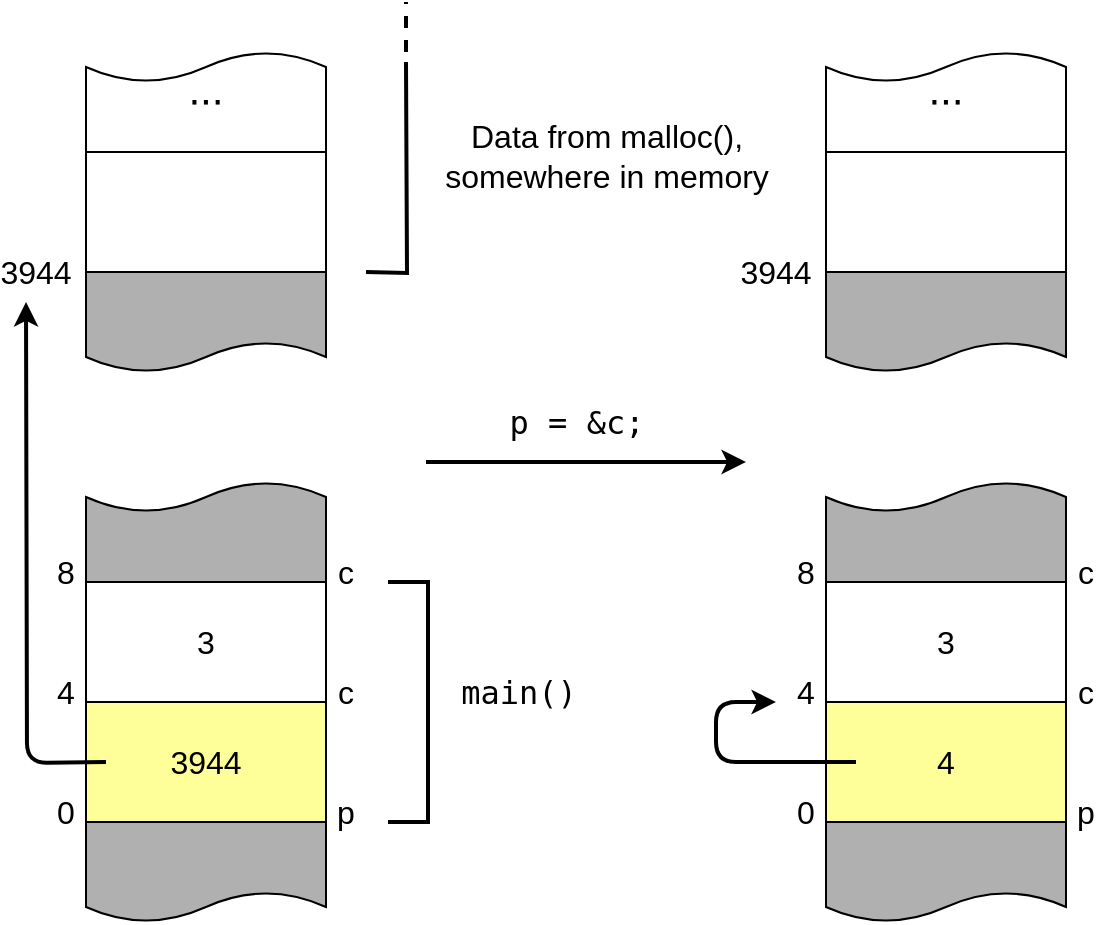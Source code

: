 <mxfile version="12.9.2" type="device"><diagram id="3T6XXa4KqIWcqoQXKcZj" name="Page-1"><mxGraphModel dx="1296" dy="665" grid="1" gridSize="10" guides="1" tooltips="1" connect="1" arrows="1" fold="1" page="1" pageScale="1" pageWidth="850" pageHeight="1100" math="0" shadow="0"><root><mxCell id="0"/><mxCell id="1" parent="0"/><mxCell id="Z8ysf3RP-tLpuXfRaKUo-2" value="..." style="shape=document;whiteSpace=wrap;html=1;boundedLbl=1;rotation=-180;fontSize=21;" parent="1" vertex="1"><mxGeometry x="110" y="35" width="120" height="50" as="geometry"/></mxCell><mxCell id="Z8ysf3RP-tLpuXfRaKUo-3" value="" style="shape=document;whiteSpace=wrap;html=1;boundedLbl=1;rotation=0;fillColor=#B0B0B0;" parent="1" vertex="1"><mxGeometry x="110" y="420" width="120" height="50" as="geometry"/></mxCell><mxCell id="Z8ysf3RP-tLpuXfRaKUo-4" value="3944" style="rounded=0;whiteSpace=wrap;html=1;fontSize=16;fillColor=#FFFF99;" parent="1" vertex="1"><mxGeometry x="110" y="360" width="120" height="60" as="geometry"/></mxCell><mxCell id="Z8ysf3RP-tLpuXfRaKUo-5" value="3" style="rounded=0;whiteSpace=wrap;html=1;fontSize=16;" parent="1" vertex="1"><mxGeometry x="110" y="300" width="120" height="60" as="geometry"/></mxCell><mxCell id="Z8ysf3RP-tLpuXfRaKUo-7" value="" style="rounded=0;whiteSpace=wrap;html=1;fontSize=16;" parent="1" vertex="1"><mxGeometry x="110" y="85" width="120" height="60" as="geometry"/></mxCell><mxCell id="Z8ysf3RP-tLpuXfRaKUo-9" value="0" style="text;html=1;strokeColor=none;fillColor=none;align=center;verticalAlign=middle;whiteSpace=wrap;rounded=0;fontSize=16;" parent="1" vertex="1"><mxGeometry x="90" y="400" width="20" height="30" as="geometry"/></mxCell><mxCell id="Z8ysf3RP-tLpuXfRaKUo-10" value="4" style="text;html=1;strokeColor=none;fillColor=none;align=center;verticalAlign=middle;whiteSpace=wrap;rounded=0;fontSize=16;" parent="1" vertex="1"><mxGeometry x="90" y="340" width="20" height="30" as="geometry"/></mxCell><mxCell id="Z8ysf3RP-tLpuXfRaKUo-11" value="8" style="text;html=1;strokeColor=none;fillColor=none;align=center;verticalAlign=middle;whiteSpace=wrap;rounded=0;fontSize=16;" parent="1" vertex="1"><mxGeometry x="90" y="280" width="20" height="30" as="geometry"/></mxCell><mxCell id="Z8ysf3RP-tLpuXfRaKUo-12" value="3944" style="text;html=1;strokeColor=none;fillColor=none;align=center;verticalAlign=middle;whiteSpace=wrap;rounded=0;fontSize=16;" parent="1" vertex="1"><mxGeometry x="70" y="130" width="30" height="30" as="geometry"/></mxCell><mxCell id="WdGrn8KU4RR0bOzMLmEx-2" value="p" style="text;html=1;strokeColor=none;fillColor=none;align=center;verticalAlign=middle;whiteSpace=wrap;rounded=0;fontSize=16;" vertex="1" parent="1"><mxGeometry x="230" y="400" width="20" height="30" as="geometry"/></mxCell><mxCell id="WdGrn8KU4RR0bOzMLmEx-3" value="c" style="text;html=1;strokeColor=none;fillColor=none;align=center;verticalAlign=middle;whiteSpace=wrap;rounded=0;fontSize=16;" vertex="1" parent="1"><mxGeometry x="230" y="340" width="20" height="30" as="geometry"/></mxCell><mxCell id="WdGrn8KU4RR0bOzMLmEx-4" value="c" style="text;html=1;strokeColor=none;fillColor=none;align=center;verticalAlign=middle;whiteSpace=wrap;rounded=0;fontSize=16;" vertex="1" parent="1"><mxGeometry x="230" y="280" width="20" height="30" as="geometry"/></mxCell><mxCell id="WdGrn8KU4RR0bOzMLmEx-46" value="" style="shape=document;whiteSpace=wrap;html=1;boundedLbl=1;rotation=0;fillColor=#B0B0B0;" vertex="1" parent="1"><mxGeometry x="110" y="145" width="120" height="50" as="geometry"/></mxCell><mxCell id="WdGrn8KU4RR0bOzMLmEx-47" value="" style="shape=document;whiteSpace=wrap;html=1;boundedLbl=1;rotation=-180;fillColor=#B0B0B0;" vertex="1" parent="1"><mxGeometry x="110" y="250" width="120" height="50" as="geometry"/></mxCell><mxCell id="WdGrn8KU4RR0bOzMLmEx-49" value="..." style="shape=document;whiteSpace=wrap;html=1;boundedLbl=1;rotation=-180;fontSize=21;" vertex="1" parent="1"><mxGeometry x="480" y="35" width="120" height="50" as="geometry"/></mxCell><mxCell id="WdGrn8KU4RR0bOzMLmEx-50" value="" style="shape=document;whiteSpace=wrap;html=1;boundedLbl=1;rotation=0;fillColor=#B0B0B0;" vertex="1" parent="1"><mxGeometry x="480" y="420" width="120" height="50" as="geometry"/></mxCell><mxCell id="WdGrn8KU4RR0bOzMLmEx-51" value="4" style="rounded=0;whiteSpace=wrap;html=1;fontSize=16;fillColor=#FFFF99;" vertex="1" parent="1"><mxGeometry x="480" y="360" width="120" height="60" as="geometry"/></mxCell><mxCell id="WdGrn8KU4RR0bOzMLmEx-52" value="3" style="rounded=0;whiteSpace=wrap;html=1;fontSize=16;" vertex="1" parent="1"><mxGeometry x="480" y="300" width="120" height="60" as="geometry"/></mxCell><mxCell id="WdGrn8KU4RR0bOzMLmEx-53" value="" style="rounded=0;whiteSpace=wrap;html=1;fontSize=16;" vertex="1" parent="1"><mxGeometry x="480" y="85" width="120" height="60" as="geometry"/></mxCell><mxCell id="WdGrn8KU4RR0bOzMLmEx-54" value="0" style="text;html=1;strokeColor=none;fillColor=none;align=center;verticalAlign=middle;whiteSpace=wrap;rounded=0;fontSize=16;" vertex="1" parent="1"><mxGeometry x="460" y="400" width="20" height="30" as="geometry"/></mxCell><mxCell id="WdGrn8KU4RR0bOzMLmEx-55" value="4" style="text;html=1;strokeColor=none;fillColor=none;align=center;verticalAlign=middle;whiteSpace=wrap;rounded=0;fontSize=16;" vertex="1" parent="1"><mxGeometry x="460" y="340" width="20" height="30" as="geometry"/></mxCell><mxCell id="WdGrn8KU4RR0bOzMLmEx-56" value="8" style="text;html=1;strokeColor=none;fillColor=none;align=center;verticalAlign=middle;whiteSpace=wrap;rounded=0;fontSize=16;" vertex="1" parent="1"><mxGeometry x="460" y="280" width="20" height="30" as="geometry"/></mxCell><mxCell id="WdGrn8KU4RR0bOzMLmEx-57" value="3944" style="text;html=1;strokeColor=none;fillColor=none;align=center;verticalAlign=middle;whiteSpace=wrap;rounded=0;fontSize=16;" vertex="1" parent="1"><mxGeometry x="440" y="130" width="30" height="30" as="geometry"/></mxCell><mxCell id="WdGrn8KU4RR0bOzMLmEx-58" value="p" style="text;html=1;strokeColor=none;fillColor=none;align=center;verticalAlign=middle;whiteSpace=wrap;rounded=0;fontSize=16;" vertex="1" parent="1"><mxGeometry x="600" y="400" width="20" height="30" as="geometry"/></mxCell><mxCell id="WdGrn8KU4RR0bOzMLmEx-59" value="c" style="text;html=1;strokeColor=none;fillColor=none;align=center;verticalAlign=middle;whiteSpace=wrap;rounded=0;fontSize=16;" vertex="1" parent="1"><mxGeometry x="600" y="340" width="20" height="30" as="geometry"/></mxCell><mxCell id="WdGrn8KU4RR0bOzMLmEx-60" value="c" style="text;html=1;strokeColor=none;fillColor=none;align=center;verticalAlign=middle;whiteSpace=wrap;rounded=0;fontSize=16;" vertex="1" parent="1"><mxGeometry x="600" y="280" width="20" height="30" as="geometry"/></mxCell><mxCell id="WdGrn8KU4RR0bOzMLmEx-61" value="" style="shape=document;whiteSpace=wrap;html=1;boundedLbl=1;rotation=0;fillColor=#B0B0B0;" vertex="1" parent="1"><mxGeometry x="480" y="145" width="120" height="50" as="geometry"/></mxCell><mxCell id="WdGrn8KU4RR0bOzMLmEx-62" value="" style="shape=document;whiteSpace=wrap;html=1;boundedLbl=1;rotation=-180;fillColor=#B0B0B0;" vertex="1" parent="1"><mxGeometry x="480" y="250" width="120" height="50" as="geometry"/></mxCell><mxCell id="WdGrn8KU4RR0bOzMLmEx-64" value="" style="endArrow=classic;html=1;strokeWidth=2;fontSize=21;edgeStyle=orthogonalEdgeStyle;" edge="1" parent="1"><mxGeometry width="50" height="50" relative="1" as="geometry"><mxPoint x="120" y="390" as="sourcePoint"/><mxPoint x="80" y="160" as="targetPoint"/></mxGeometry></mxCell><mxCell id="WdGrn8KU4RR0bOzMLmEx-65" value="" style="endArrow=classic;html=1;strokeWidth=2;fontSize=21;edgeStyle=orthogonalEdgeStyle;" edge="1" parent="1"><mxGeometry width="50" height="50" relative="1" as="geometry"><mxPoint x="495" y="390" as="sourcePoint"/><mxPoint x="455" y="360" as="targetPoint"/><Array as="points"><mxPoint x="495" y="390"/><mxPoint x="425" y="390"/><mxPoint x="425" y="360"/></Array></mxGeometry></mxCell><mxCell id="WdGrn8KU4RR0bOzMLmEx-66" value="" style="endArrow=none;html=1;strokeWidth=2;fontSize=21;edgeStyle=orthogonalEdgeStyle;rounded=0;" edge="1" parent="1"><mxGeometry width="50" height="50" relative="1" as="geometry"><mxPoint x="261" y="420" as="sourcePoint"/><mxPoint x="261" y="300" as="targetPoint"/><Array as="points"><mxPoint x="281" y="420"/><mxPoint x="281" y="300"/><mxPoint x="261" y="300"/></Array></mxGeometry></mxCell><mxCell id="WdGrn8KU4RR0bOzMLmEx-67" value="" style="endArrow=none;html=1;strokeWidth=2;fontSize=21;edgeStyle=orthogonalEdgeStyle;rounded=0;" edge="1" parent="1"><mxGeometry width="50" height="50" relative="1" as="geometry"><mxPoint x="250" y="145.0" as="sourcePoint"/><mxPoint x="270" y="40" as="targetPoint"/></mxGeometry></mxCell><mxCell id="WdGrn8KU4RR0bOzMLmEx-68" value="" style="endArrow=none;dashed=1;html=1;strokeWidth=2;fontSize=21;" edge="1" parent="1"><mxGeometry width="50" height="50" relative="1" as="geometry"><mxPoint x="270" y="35" as="sourcePoint"/><mxPoint x="270" y="10" as="targetPoint"/></mxGeometry></mxCell><mxCell id="WdGrn8KU4RR0bOzMLmEx-69" value="&lt;pre style=&quot;font-size: 16px;&quot;&gt;main()&lt;/pre&gt;" style="text;html=1;align=center;verticalAlign=middle;resizable=0;points=[];autosize=1;fontSize=16;" vertex="1" parent="1"><mxGeometry x="291" y="325" width="70" height="60" as="geometry"/></mxCell><mxCell id="WdGrn8KU4RR0bOzMLmEx-70" value="&lt;div style=&quot;font-size: 16px;&quot;&gt;Data from malloc(),&lt;/div&gt;&lt;div style=&quot;font-size: 16px;&quot;&gt;somewhere in memory&lt;br style=&quot;font-size: 16px;&quot;&gt;&lt;/div&gt;" style="text;html=1;align=center;verticalAlign=middle;resizable=0;points=[];autosize=1;fontSize=16;" vertex="1" parent="1"><mxGeometry x="270" y="67" width="200" height="40" as="geometry"/></mxCell><mxCell id="WdGrn8KU4RR0bOzMLmEx-71" value="" style="endArrow=classic;html=1;strokeWidth=2;fontSize=16;" edge="1" parent="1"><mxGeometry width="50" height="50" relative="1" as="geometry"><mxPoint x="280" y="240" as="sourcePoint"/><mxPoint x="440" y="240" as="targetPoint"/></mxGeometry></mxCell><mxCell id="WdGrn8KU4RR0bOzMLmEx-72" value="&lt;pre&gt;p = &amp;amp;c;&lt;/pre&gt;" style="text;html=1;align=center;verticalAlign=middle;resizable=0;points=[];autosize=1;fontSize=16;" vertex="1" parent="1"><mxGeometry x="315" y="190" width="80" height="60" as="geometry"/></mxCell></root></mxGraphModel></diagram></mxfile>